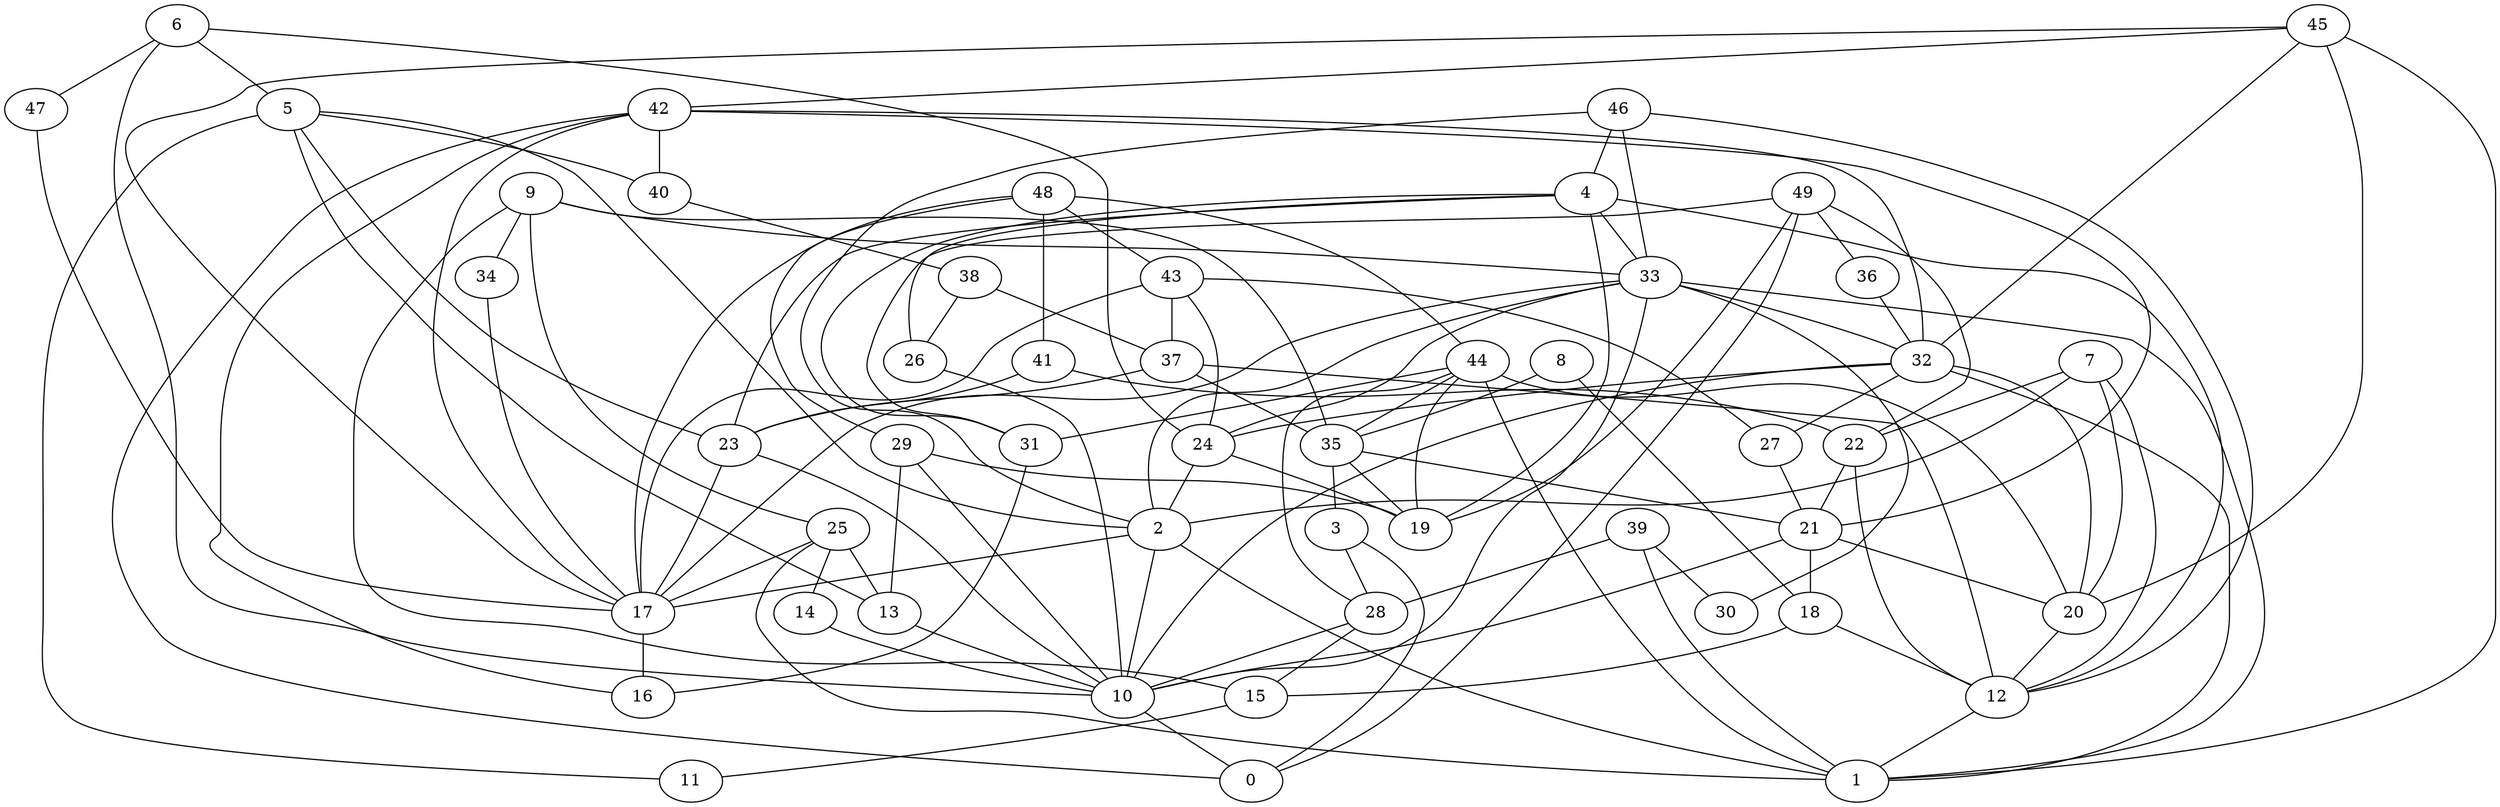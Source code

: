 digraph GG_graph {

subgraph G_graph {
edge [color = black]
"47" -> "17" [dir = none]
"42" -> "21" [dir = none]
"42" -> "17" [dir = none]
"42" -> "0" [dir = none]
"42" -> "40" [dir = none]
"49" -> "36" [dir = none]
"49" -> "0" [dir = none]
"49" -> "31" [dir = none]
"31" -> "16" [dir = none]
"22" -> "12" [dir = none]
"22" -> "21" [dir = none]
"14" -> "10" [dir = none]
"34" -> "17" [dir = none]
"9" -> "25" [dir = none]
"9" -> "35" [dir = none]
"9" -> "33" [dir = none]
"9" -> "34" [dir = none]
"9" -> "15" [dir = none]
"15" -> "11" [dir = none]
"39" -> "30" [dir = none]
"39" -> "28" [dir = none]
"39" -> "1" [dir = none]
"46" -> "4" [dir = none]
"46" -> "12" [dir = none]
"7" -> "20" [dir = none]
"7" -> "2" [dir = none]
"10" -> "0" [dir = none]
"35" -> "19" [dir = none]
"35" -> "21" [dir = none]
"35" -> "3" [dir = none]
"27" -> "21" [dir = none]
"28" -> "15" [dir = none]
"28" -> "10" [dir = none]
"41" -> "22" [dir = none]
"41" -> "23" [dir = none]
"29" -> "10" [dir = none]
"29" -> "19" [dir = none]
"17" -> "16" [dir = none]
"40" -> "38" [dir = none]
"13" -> "10" [dir = none]
"12" -> "1" [dir = none]
"44" -> "20" [dir = none]
"44" -> "1" [dir = none]
"44" -> "35" [dir = none]
"44" -> "31" [dir = none]
"44" -> "28" [dir = none]
"48" -> "41" [dir = none]
"48" -> "43" [dir = none]
"48" -> "44" [dir = none]
"18" -> "12" [dir = none]
"38" -> "26" [dir = none]
"8" -> "35" [dir = none]
"8" -> "18" [dir = none]
"25" -> "1" [dir = none]
"25" -> "14" [dir = none]
"2" -> "17" [dir = none]
"2" -> "10" [dir = none]
"3" -> "28" [dir = none]
"6" -> "47" [dir = none]
"6" -> "10" [dir = none]
"6" -> "24" [dir = none]
"45" -> "17" [dir = none]
"45" -> "42" [dir = none]
"45" -> "20" [dir = none]
"20" -> "12" [dir = none]
"43" -> "17" [dir = none]
"43" -> "27" [dir = none]
"36" -> "32" [dir = none]
"21" -> "18" [dir = none]
"21" -> "20" [dir = none]
"21" -> "10" [dir = none]
"23" -> "10" [dir = none]
"37" -> "23" [dir = none]
"37" -> "12" [dir = none]
"32" -> "1" [dir = none]
"32" -> "20" [dir = none]
"32" -> "27" [dir = none]
"32" -> "10" [dir = none]
"26" -> "10" [dir = none]
"5" -> "40" [dir = none]
"5" -> "11" [dir = none]
"5" -> "2" [dir = none]
"5" -> "23" [dir = none]
"5" -> "13" [dir = none]
"24" -> "2" [dir = none]
"24" -> "19" [dir = none]
"4" -> "12" [dir = none]
"4" -> "33" [dir = none]
"4" -> "31" [dir = none]
"4" -> "19" [dir = none]
"4" -> "26" [dir = none]
"4" -> "23" [dir = none]
"33" -> "24" [dir = none]
"33" -> "1" [dir = none]
"33" -> "32" [dir = none]
"33" -> "17" [dir = none]
"33" -> "30" [dir = none]
"33" -> "2" [dir = none]
"48" -> "29" [dir = none]
"29" -> "13" [dir = none]
"44" -> "19" [dir = none]
"25" -> "13" [dir = none]
"46" -> "33" [dir = none]
"49" -> "22" [dir = none]
"42" -> "32" [dir = none]
"46" -> "2" [dir = none]
"43" -> "37" [dir = none]
"37" -> "35" [dir = none]
"18" -> "15" [dir = none]
"6" -> "5" [dir = none]
"23" -> "17" [dir = none]
"3" -> "0" [dir = none]
"48" -> "17" [dir = none]
"45" -> "1" [dir = none]
"7" -> "22" [dir = none]
"32" -> "24" [dir = none]
"33" -> "10" [dir = none]
"43" -> "24" [dir = none]
"45" -> "32" [dir = none]
"49" -> "19" [dir = none]
"2" -> "1" [dir = none]
"7" -> "12" [dir = none]
"25" -> "17" [dir = none]
"38" -> "37" [dir = none]
"42" -> "16" [dir = none]
}

}
